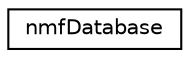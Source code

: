 digraph "Graphical Class Hierarchy"
{
 // LATEX_PDF_SIZE
  edge [fontname="Helvetica",fontsize="10",labelfontname="Helvetica",labelfontsize="10"];
  node [fontname="Helvetica",fontsize="10",shape=record];
  rankdir="LR";
  Node0 [label="nmfDatabase",height=0.2,width=0.4,color="black", fillcolor="white", style="filled",URL="$classnmf_database.html",tooltip="Allows user to interact with MySQL database."];
}
